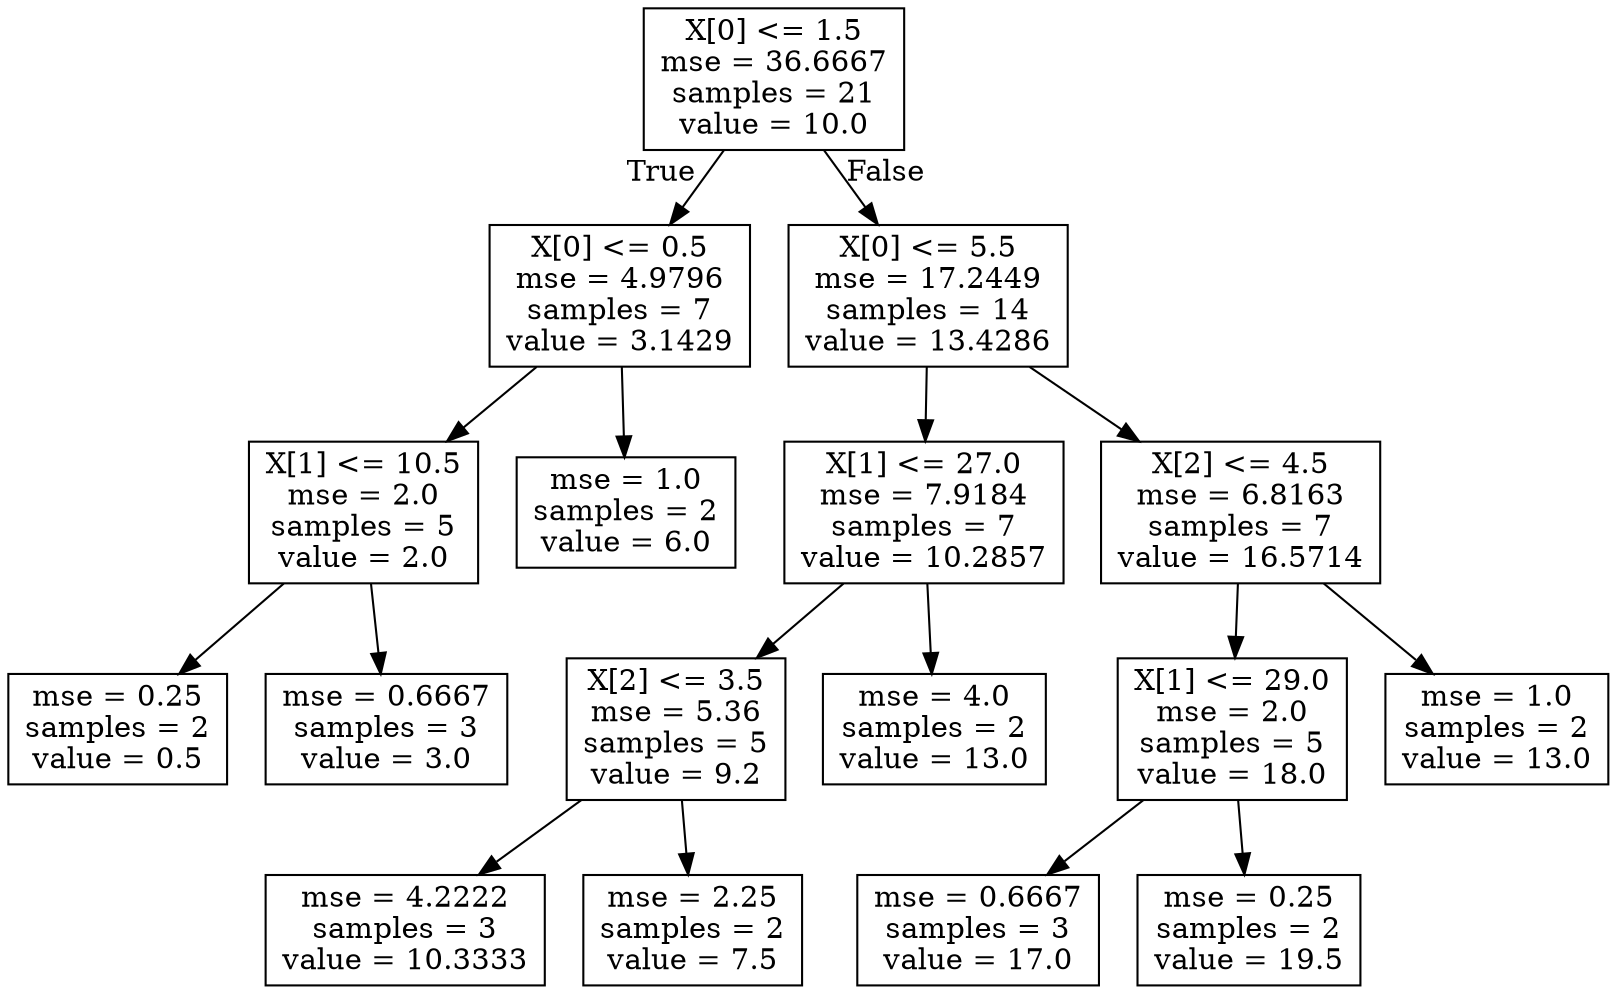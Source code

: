 digraph Tree {
node [shape=box] ;
0 [label="X[0] <= 1.5\nmse = 36.6667\nsamples = 21\nvalue = 10.0"] ;
1 [label="X[0] <= 0.5\nmse = 4.9796\nsamples = 7\nvalue = 3.1429"] ;
0 -> 1 [labeldistance=2.5, labelangle=45, headlabel="True"] ;
2 [label="X[1] <= 10.5\nmse = 2.0\nsamples = 5\nvalue = 2.0"] ;
1 -> 2 ;
3 [label="mse = 0.25\nsamples = 2\nvalue = 0.5"] ;
2 -> 3 ;
4 [label="mse = 0.6667\nsamples = 3\nvalue = 3.0"] ;
2 -> 4 ;
5 [label="mse = 1.0\nsamples = 2\nvalue = 6.0"] ;
1 -> 5 ;
6 [label="X[0] <= 5.5\nmse = 17.2449\nsamples = 14\nvalue = 13.4286"] ;
0 -> 6 [labeldistance=2.5, labelangle=-45, headlabel="False"] ;
7 [label="X[1] <= 27.0\nmse = 7.9184\nsamples = 7\nvalue = 10.2857"] ;
6 -> 7 ;
8 [label="X[2] <= 3.5\nmse = 5.36\nsamples = 5\nvalue = 9.2"] ;
7 -> 8 ;
9 [label="mse = 4.2222\nsamples = 3\nvalue = 10.3333"] ;
8 -> 9 ;
10 [label="mse = 2.25\nsamples = 2\nvalue = 7.5"] ;
8 -> 10 ;
11 [label="mse = 4.0\nsamples = 2\nvalue = 13.0"] ;
7 -> 11 ;
12 [label="X[2] <= 4.5\nmse = 6.8163\nsamples = 7\nvalue = 16.5714"] ;
6 -> 12 ;
13 [label="X[1] <= 29.0\nmse = 2.0\nsamples = 5\nvalue = 18.0"] ;
12 -> 13 ;
14 [label="mse = 0.6667\nsamples = 3\nvalue = 17.0"] ;
13 -> 14 ;
15 [label="mse = 0.25\nsamples = 2\nvalue = 19.5"] ;
13 -> 15 ;
16 [label="mse = 1.0\nsamples = 2\nvalue = 13.0"] ;
12 -> 16 ;
}